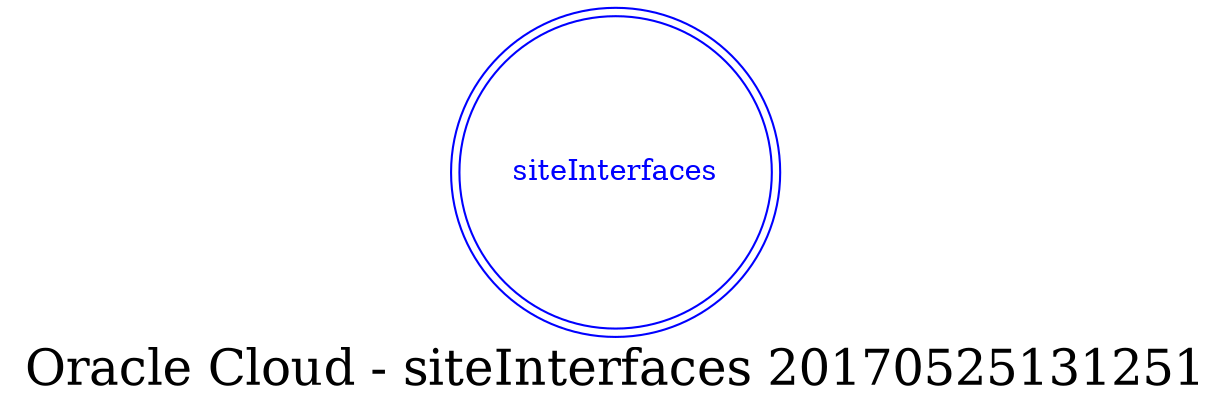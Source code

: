 digraph LexiconGraph {
graph[label="Oracle Cloud - siteInterfaces 20170525131251", fontsize=24]
splines=true
"siteInterfaces" [color=blue, fontcolor=blue, shape=doublecircle]
}
